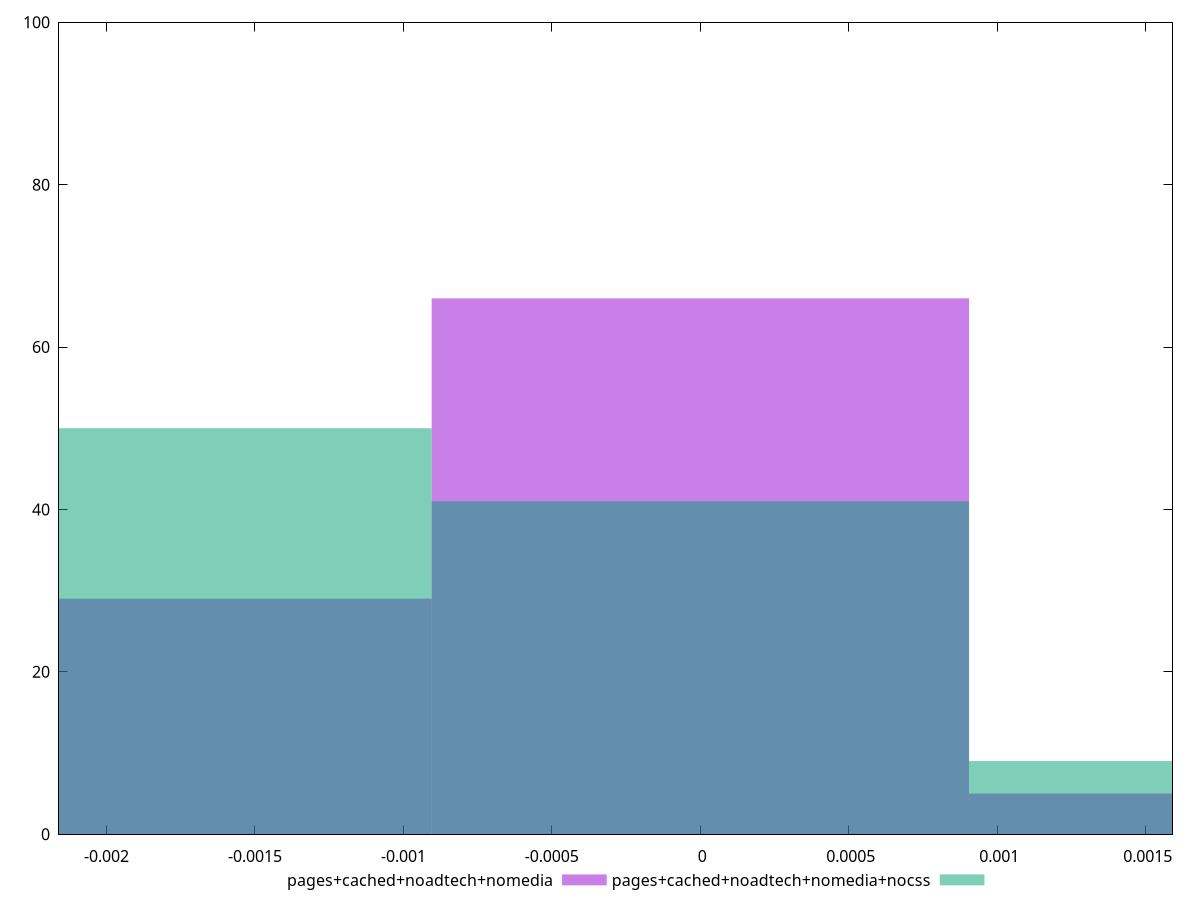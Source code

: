 reset

$pagesCachedNoadtechNomedia <<EOF
0 66
-0.0018095900274177413 29
0.0018095900274177413 5
EOF

$pagesCachedNoadtechNomediaNocss <<EOF
0 41
-0.0018095900274177413 50
0.0018095900274177413 9
EOF

set key outside below
set boxwidth 0.0018095900274177413
set xrange [-0.002159735026158665:0.0015899335474080687]
set yrange [0:100]
set trange [0:100]
set style fill transparent solid 0.5 noborder
set terminal svg size 640, 500 enhanced background rgb 'white'
set output "report_00026_2021-02-22T21:38:55.199Z/meta/pScore-difference/comparison/histogram/3_vs_4.svg"

plot $pagesCachedNoadtechNomedia title "pages+cached+noadtech+nomedia" with boxes, \
     $pagesCachedNoadtechNomediaNocss title "pages+cached+noadtech+nomedia+nocss" with boxes

reset
